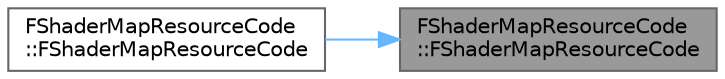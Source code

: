 digraph "FShaderMapResourceCode::FShaderMapResourceCode"
{
 // INTERACTIVE_SVG=YES
 // LATEX_PDF_SIZE
  bgcolor="transparent";
  edge [fontname=Helvetica,fontsize=10,labelfontname=Helvetica,labelfontsize=10];
  node [fontname=Helvetica,fontsize=10,shape=box,height=0.2,width=0.4];
  rankdir="RL";
  Node1 [id="Node000001",label="FShaderMapResourceCode\l::FShaderMapResourceCode",height=0.2,width=0.4,color="gray40", fillcolor="grey60", style="filled", fontcolor="black",tooltip=" "];
  Node1 -> Node2 [id="edge1_Node000001_Node000002",dir="back",color="steelblue1",style="solid",tooltip=" "];
  Node2 [id="Node000002",label="FShaderMapResourceCode\l::FShaderMapResourceCode",height=0.2,width=0.4,color="grey40", fillcolor="white", style="filled",URL="$dd/d71/classFShaderMapResourceCode.html#af6519b7666f6a0377150d2d0b7e81b5f",tooltip=" "];
}
